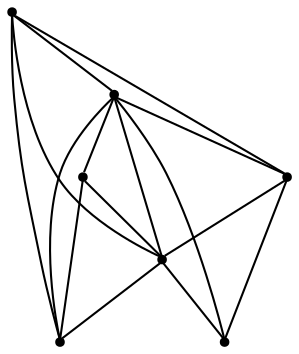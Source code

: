 graph {
  node [shape=point,comment="{\"directed\":false,\"doi\":\"10.1007/978-3-319-03841-4_13\",\"figure\":\"6\"}"]

  v0 [pos="691.4224078135188,734.496568108556"]
  v1 [pos="626.9008953207401,745.677495165728"]
  v2 [pos="608.0831600382503,894.9644152281439"]
  v3 [pos="607.5578153707871,786.2633599673707"]
  v4 [pos="596.3205166948381,745.677495165728"]
  v5 [pos="530.110307722995,734.9592394383934"]
  v6 [pos="633.9559872598181,810.3298997620726"]

  v5 -- v2 [id="-2",pos="530.110307722995,734.9592394383934 530.2614469088444,750.0949380756346 530.2614469088444,750.0949380756346 530.2614469088444,750.0949380756346 532.4171606090964,765.9641958746412 536.7327553919085,797.7027114726543 550.0590896511783,824.9363497079673 563.3894958565202,852.1699879432803 585.7389444908573,874.894551962159 596.9095014257176,886.2547355447313 608.0831600382503,894.9644152281439 608.0831600382503,894.9644152281439 608.0831600382503,894.9644152281439"]
  v5 -- v3 [id="-3",pos="530.110307722995,734.9592394383934 541.2402088212914,737.3595854195238 541.2402088212914,737.3595854195238 541.2402088212914,737.3595854195238 550.843002894222,741.6727428730075 570.0567985563845,750.2908548385852 582.7951819773322,759.3048064177198 595.5377009685093,768.3146247318131 601.8088796645437,777.720346248156 607.5578153707871,786.2633599673707"]
  v2 -- v0 [id="-7",pos="608.0831600382503,894.9644152281439 619.0629876553332,889.5886271269261 619.0629876553332,889.5886271269261 619.0629876553332,889.5886271269261 628.8617441329853,880.3787587848409 648.4633926585188,861.9632825430975 662.1857236733039,834.7296443077846 675.9081183122463,807.5002029262057 683.7513226887547,771.4526631397501 687.6707616556582,753.4246963927882 691.4224078135188,734.496568108556 691.4224078135188,734.496568108556 691.4224078135188,734.496568108556"]
  v3 -- v2 [id="-8",pos="607.5578153707871,786.2633599673707 608.0831600382503,894.9644152281439 608.0831600382503,894.9644152281439 608.0831600382503,894.9644152281439"]
  v1 -- v0 [id="-9",pos="626.9008953207401,745.677495165728 691.4224078135188,734.496568108556 691.4224078135188,734.496568108556 691.4224078135188,734.496568108556"]
  v6 -- v3 [id="-10",pos="633.9559872598181,810.3298997620726 607.5578153707871,786.2633599673707 607.5578153707871,786.2633599673707 607.5578153707871,786.2633599673707"]
  v6 -- v2 [id="-11",pos="633.9559872598181,810.3298997620726 608.0831600382503,894.9644152281439 608.0831600382503,894.9644152281439 608.0831600382503,894.9644152281439"]
  v0 -- v4 [id="-12",pos="691.4224078135188,734.496568108556 679.0437712844208,733.2464144053391 679.0437712844208,733.2464144053391 679.0437712844208,733.2464144053391 670.0289280498124,732.2670849453574 651.9909068159792,730.3084260253939 639.2525870191889,730.1125728511362 626.5100680280118,729.9167196768784 619.0588520851037,731.4836086596334 612.7876733890694,734.6174502138364 606.516494693035,737.7554886217735 601.4169548551006,742.4562191587314 596.3205166948381,745.677495165728"]
  v0 -- v3 [id="-13",pos="691.4224078135188,734.496568108556 680.2196093369075,739.9100007159947 680.2196093369075,739.9100007159947 680.2196093369075,739.9100007159947 672.3806041547859,743.2396954444554 656.6984582203131,749.8990849013768 643.3679883908139,758.325476957738 630.037582185472,766.7476721603651 619.0629876553332,776.9368699624321 607.5578153707871,786.2633599673707"]
  v4 -- v1 [id="-16",pos="596.3205166948381,745.677495165728 626.9008953207401,745.677495165728 626.9008953207401,745.677495165728 626.9008953207401,745.677495165728"]
  v5 -- v0 [id="-19",pos="530.110307722995,734.9592394383934 544.9637490076307,730.7001323739095 544.9637490076307,730.7001323739095 544.9637490076307,730.7001323739095 558.29421883713,728.3497035167376 584.9508956775842,723.6489729797796 611.6117717124253,724.036546063254 638.2727113714237,724.4282524117696 664.929388211878,729.9166560881855 678.2598580413771,732.6587912938729 682.4256099805465,733.5157085456503 683.987766957735,733.8370525150668 691.4224078135188,734.496568108556"]
  v4 -- v3 [id="-21",pos="596.3205166948381,745.677495165728 601.8088796645437,753.0329900442727 606.1245062594345,757.7337205812306 608.2802199596865,763.6138941948551 610.4359336599384,769.4898073660526 610.4359336599384,776.5451636139165 607.5578153707871,786.2633599673707"]
  v3 -- v1 [id="-26",pos="607.5578153707871,786.2633599673707 613.9635114415562,776.153393676708 617.4910255990164,768.7105279340626 620.430652542312,761.8510884491494 623.3744150558372,754.9916489642361 625.7261547849681,748.7239022671373 626.9008953207401,745.677495165728"]
  v5 -- v4 [id="-28",pos="530.110307722995,734.9592394383934 596.3205166948381,745.677495165728 596.3205166948381,745.677495165728 596.3205166948381,745.677495165728"]
  v0 -- v6 [id="-33",pos="691.4224078135188,734.496568108556 633.9559872598181,810.3298997620726 633.9559872598181,810.3298997620726 633.9559872598181,810.3298997620726"]
}